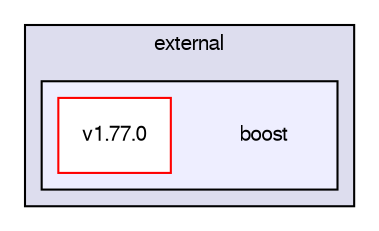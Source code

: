 digraph "ttg/ttg/external/boost" {
  compound=true
  node [ fontsize="10", fontname="FreeSans"];
  edge [ labelfontsize="10", labelfontname="FreeSans"];
  subgraph clusterdir_d6fd4865185b9faac2b34d4b3d207028 {
    graph [ bgcolor="#ddddee", pencolor="black", label="external" fontname="FreeSans", fontsize="10", URL="dir_d6fd4865185b9faac2b34d4b3d207028.html"]
  subgraph clusterdir_df54c121214d62d549578fca829a256a {
    graph [ bgcolor="#eeeeff", pencolor="black", label="" URL="dir_df54c121214d62d549578fca829a256a.html"];
    dir_df54c121214d62d549578fca829a256a [shape=plaintext label="boost"];
  dir_af7e1e7ef5a2a9f13e30e27d1c3a93c9 [shape=box label="v1.77.0" fillcolor="white" style="filled" color="red" URL="dir_af7e1e7ef5a2a9f13e30e27d1c3a93c9.html"];
  }
  }
}
